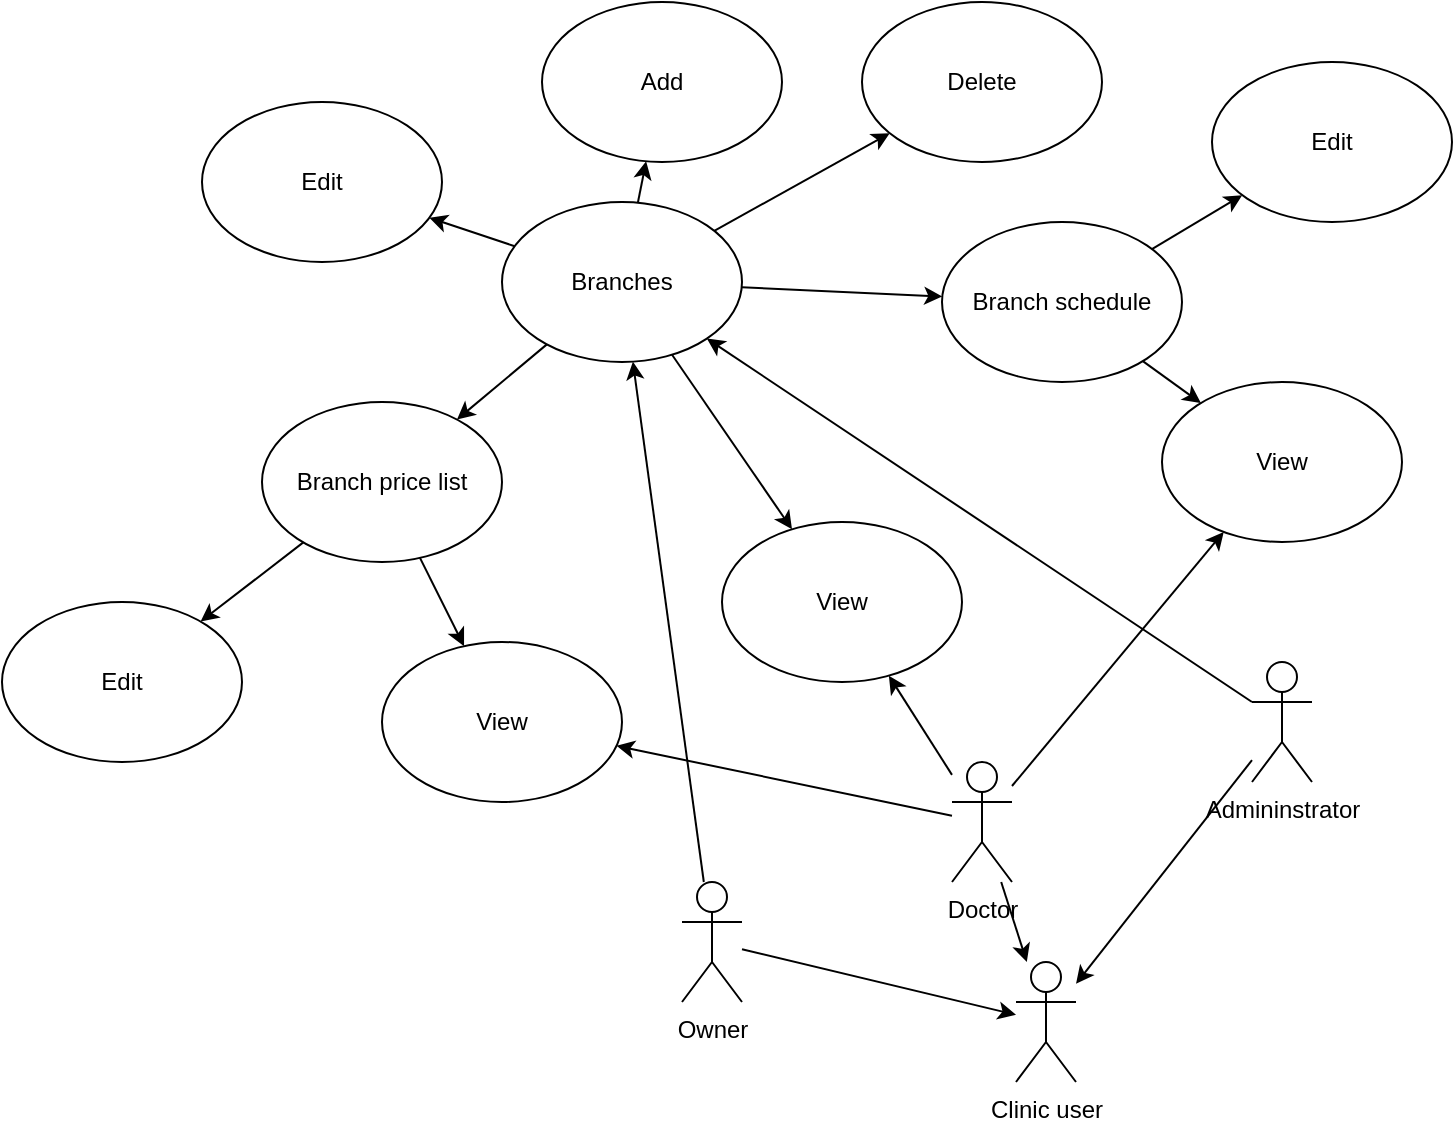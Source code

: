 <mxfile version="22.1.22" type="embed">
  <diagram id="eNOVBfQ3ibSRwN6jyO6P" name="Page-1">
    <mxGraphModel dx="2480" dy="672" grid="1" gridSize="10" guides="1" tooltips="1" connect="1" arrows="1" fold="1" page="1" pageScale="1" pageWidth="827" pageHeight="1169" math="0" shadow="0">
      <root>
        <mxCell id="0" />
        <mxCell id="1" parent="0" />
        <mxCell id="109" value="Clinic user" style="shape=umlActor;verticalLabelPosition=bottom;verticalAlign=top;html=1;outlineConnect=0;" parent="1" vertex="1">
          <mxGeometry x="-1073" y="500" width="30" height="60" as="geometry" />
        </mxCell>
        <mxCell id="110" style="edgeStyle=none;shape=connector;rounded=0;orthogonalLoop=1;jettySize=auto;html=1;labelBackgroundColor=default;strokeColor=default;align=center;verticalAlign=middle;fontFamily=Helvetica;fontSize=11;fontColor=default;endArrow=classic;" parent="1" source="111" target="109" edge="1">
          <mxGeometry relative="1" as="geometry" />
        </mxCell>
        <mxCell id="133" style="edgeStyle=none;shape=connector;rounded=0;orthogonalLoop=1;jettySize=auto;html=1;labelBackgroundColor=default;strokeColor=default;align=center;verticalAlign=middle;fontFamily=Helvetica;fontSize=11;fontColor=default;endArrow=classic;" edge="1" parent="1" source="111" target="117">
          <mxGeometry relative="1" as="geometry" />
        </mxCell>
        <mxCell id="111" value="Admininstrator" style="shape=umlActor;verticalLabelPosition=bottom;verticalAlign=top;html=1;outlineConnect=0;" parent="1" vertex="1">
          <mxGeometry x="-955" y="350" width="30" height="60" as="geometry" />
        </mxCell>
        <mxCell id="112" style="edgeStyle=none;shape=connector;rounded=0;orthogonalLoop=1;jettySize=auto;html=1;labelBackgroundColor=default;strokeColor=default;align=center;verticalAlign=middle;fontFamily=Helvetica;fontSize=11;fontColor=default;endArrow=classic;" parent="1" source="113" target="109" edge="1">
          <mxGeometry relative="1" as="geometry" />
        </mxCell>
        <mxCell id="132" style="edgeStyle=none;shape=connector;rounded=0;orthogonalLoop=1;jettySize=auto;html=1;labelBackgroundColor=default;strokeColor=default;align=center;verticalAlign=middle;fontFamily=Helvetica;fontSize=11;fontColor=default;endArrow=classic;" edge="1" parent="1" source="113" target="117">
          <mxGeometry relative="1" as="geometry" />
        </mxCell>
        <mxCell id="113" value="Owner" style="shape=umlActor;verticalLabelPosition=bottom;verticalAlign=top;html=1;outlineConnect=0;" parent="1" vertex="1">
          <mxGeometry x="-1240" y="460" width="30" height="60" as="geometry" />
        </mxCell>
        <mxCell id="115" style="edgeStyle=none;shape=connector;rounded=0;orthogonalLoop=1;jettySize=auto;html=1;labelBackgroundColor=default;strokeColor=default;align=center;verticalAlign=middle;fontFamily=Helvetica;fontSize=11;fontColor=default;endArrow=classic;" parent="1" source="116" target="109" edge="1">
          <mxGeometry relative="1" as="geometry" />
        </mxCell>
        <mxCell id="134" style="edgeStyle=none;shape=connector;rounded=0;orthogonalLoop=1;jettySize=auto;html=1;labelBackgroundColor=default;strokeColor=default;align=center;verticalAlign=middle;fontFamily=Helvetica;fontSize=11;fontColor=default;endArrow=classic;" edge="1" parent="1" source="116" target="118">
          <mxGeometry relative="1" as="geometry" />
        </mxCell>
        <mxCell id="135" style="edgeStyle=none;shape=connector;rounded=0;orthogonalLoop=1;jettySize=auto;html=1;labelBackgroundColor=default;strokeColor=default;align=center;verticalAlign=middle;fontFamily=Helvetica;fontSize=11;fontColor=default;endArrow=classic;" edge="1" parent="1" source="116" target="123">
          <mxGeometry relative="1" as="geometry" />
        </mxCell>
        <mxCell id="142" style="edgeStyle=none;shape=connector;rounded=0;orthogonalLoop=1;jettySize=auto;html=1;labelBackgroundColor=default;strokeColor=default;align=center;verticalAlign=middle;fontFamily=Helvetica;fontSize=11;fontColor=default;endArrow=classic;" edge="1" parent="1" source="116" target="137">
          <mxGeometry relative="1" as="geometry" />
        </mxCell>
        <mxCell id="116" value="Doctor" style="shape=umlActor;verticalLabelPosition=bottom;verticalAlign=top;html=1;outlineConnect=0;" parent="1" vertex="1">
          <mxGeometry x="-1105" y="400" width="30" height="60" as="geometry" />
        </mxCell>
        <mxCell id="125" style="rounded=0;orthogonalLoop=1;jettySize=auto;html=1;" edge="1" parent="1" source="117" target="122">
          <mxGeometry relative="1" as="geometry" />
        </mxCell>
        <mxCell id="128" style="edgeStyle=none;shape=connector;rounded=0;orthogonalLoop=1;jettySize=auto;html=1;labelBackgroundColor=default;strokeColor=default;align=center;verticalAlign=middle;fontFamily=Helvetica;fontSize=11;fontColor=default;endArrow=classic;" edge="1" parent="1" source="117" target="121">
          <mxGeometry relative="1" as="geometry" />
        </mxCell>
        <mxCell id="129" style="edgeStyle=none;shape=connector;rounded=0;orthogonalLoop=1;jettySize=auto;html=1;labelBackgroundColor=default;strokeColor=default;align=center;verticalAlign=middle;fontFamily=Helvetica;fontSize=11;fontColor=default;endArrow=classic;" edge="1" parent="1" source="117" target="120">
          <mxGeometry relative="1" as="geometry" />
        </mxCell>
        <mxCell id="130" style="edgeStyle=none;shape=connector;rounded=0;orthogonalLoop=1;jettySize=auto;html=1;labelBackgroundColor=default;strokeColor=default;align=center;verticalAlign=middle;fontFamily=Helvetica;fontSize=11;fontColor=default;endArrow=classic;" edge="1" parent="1" source="117" target="119">
          <mxGeometry relative="1" as="geometry" />
        </mxCell>
        <mxCell id="131" style="edgeStyle=none;shape=connector;rounded=0;orthogonalLoop=1;jettySize=auto;html=1;labelBackgroundColor=default;strokeColor=default;align=center;verticalAlign=middle;fontFamily=Helvetica;fontSize=11;fontColor=default;endArrow=classic;" edge="1" parent="1" source="117" target="118">
          <mxGeometry relative="1" as="geometry" />
        </mxCell>
        <mxCell id="141" style="edgeStyle=none;shape=connector;rounded=0;orthogonalLoop=1;jettySize=auto;html=1;labelBackgroundColor=default;strokeColor=default;align=center;verticalAlign=middle;fontFamily=Helvetica;fontSize=11;fontColor=default;endArrow=classic;" edge="1" parent="1" source="117" target="136">
          <mxGeometry relative="1" as="geometry" />
        </mxCell>
        <mxCell id="117" value="Branches" style="ellipse;whiteSpace=wrap;html=1;" vertex="1" parent="1">
          <mxGeometry x="-1330" y="120" width="120" height="80" as="geometry" />
        </mxCell>
        <mxCell id="118" value="View" style="ellipse;whiteSpace=wrap;html=1;" vertex="1" parent="1">
          <mxGeometry x="-1220" y="280" width="120" height="80" as="geometry" />
        </mxCell>
        <mxCell id="119" value="Edit" style="ellipse;whiteSpace=wrap;html=1;" vertex="1" parent="1">
          <mxGeometry x="-1480" y="70" width="120" height="80" as="geometry" />
        </mxCell>
        <mxCell id="120" value="Add" style="ellipse;whiteSpace=wrap;html=1;" vertex="1" parent="1">
          <mxGeometry x="-1310" y="20" width="120" height="80" as="geometry" />
        </mxCell>
        <mxCell id="121" value="Delete" style="ellipse;whiteSpace=wrap;html=1;" vertex="1" parent="1">
          <mxGeometry x="-1150" y="20" width="120" height="80" as="geometry" />
        </mxCell>
        <mxCell id="126" style="edgeStyle=none;shape=connector;rounded=0;orthogonalLoop=1;jettySize=auto;html=1;labelBackgroundColor=default;strokeColor=default;align=center;verticalAlign=middle;fontFamily=Helvetica;fontSize=11;fontColor=default;endArrow=classic;" edge="1" parent="1" source="122" target="124">
          <mxGeometry relative="1" as="geometry" />
        </mxCell>
        <mxCell id="127" style="edgeStyle=none;shape=connector;rounded=0;orthogonalLoop=1;jettySize=auto;html=1;labelBackgroundColor=default;strokeColor=default;align=center;verticalAlign=middle;fontFamily=Helvetica;fontSize=11;fontColor=default;endArrow=classic;" edge="1" parent="1" source="122" target="123">
          <mxGeometry relative="1" as="geometry" />
        </mxCell>
        <mxCell id="122" value="Branch schedule" style="ellipse;whiteSpace=wrap;html=1;" vertex="1" parent="1">
          <mxGeometry x="-1110" y="130" width="120" height="80" as="geometry" />
        </mxCell>
        <mxCell id="123" value="View" style="ellipse;whiteSpace=wrap;html=1;" vertex="1" parent="1">
          <mxGeometry x="-1000" y="210" width="120" height="80" as="geometry" />
        </mxCell>
        <mxCell id="124" value="Edit" style="ellipse;whiteSpace=wrap;html=1;" vertex="1" parent="1">
          <mxGeometry x="-975" y="50" width="120" height="80" as="geometry" />
        </mxCell>
        <mxCell id="139" style="edgeStyle=none;shape=connector;rounded=0;orthogonalLoop=1;jettySize=auto;html=1;labelBackgroundColor=default;strokeColor=default;align=center;verticalAlign=middle;fontFamily=Helvetica;fontSize=11;fontColor=default;endArrow=classic;" edge="1" parent="1" source="136" target="138">
          <mxGeometry relative="1" as="geometry" />
        </mxCell>
        <mxCell id="140" style="edgeStyle=none;shape=connector;rounded=0;orthogonalLoop=1;jettySize=auto;html=1;labelBackgroundColor=default;strokeColor=default;align=center;verticalAlign=middle;fontFamily=Helvetica;fontSize=11;fontColor=default;endArrow=classic;" edge="1" parent="1" source="136" target="137">
          <mxGeometry relative="1" as="geometry" />
        </mxCell>
        <mxCell id="136" value="Branch price list" style="ellipse;whiteSpace=wrap;html=1;" vertex="1" parent="1">
          <mxGeometry x="-1450" y="220" width="120" height="80" as="geometry" />
        </mxCell>
        <mxCell id="137" value="View" style="ellipse;whiteSpace=wrap;html=1;" vertex="1" parent="1">
          <mxGeometry x="-1390" y="340" width="120" height="80" as="geometry" />
        </mxCell>
        <mxCell id="138" value="Edit" style="ellipse;whiteSpace=wrap;html=1;" vertex="1" parent="1">
          <mxGeometry x="-1580" y="320" width="120" height="80" as="geometry" />
        </mxCell>
      </root>
    </mxGraphModel>
  </diagram>
</mxfile>
